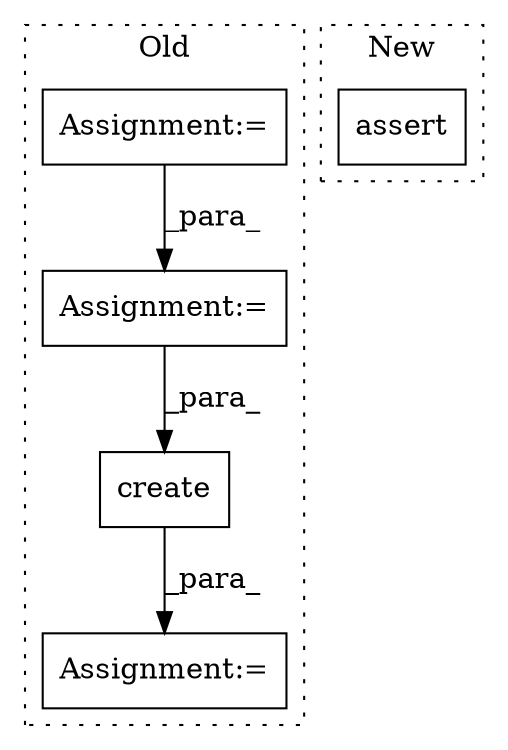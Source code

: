 digraph G {
subgraph cluster0 {
1 [label="create" a="32" s="3764,3779" l="7,1" shape="box"];
3 [label="Assignment:=" a="7" s="3758" l="1" shape="box"];
4 [label="Assignment:=" a="7" s="3352" l="3" shape="box"];
5 [label="Assignment:=" a="7" s="3551" l="1" shape="box"];
label = "Old";
style="dotted";
}
subgraph cluster1 {
2 [label="assert" a="32" s="3524,3574" l="11,1" shape="box"];
label = "New";
style="dotted";
}
1 -> 3 [label="_para_"];
4 -> 5 [label="_para_"];
5 -> 1 [label="_para_"];
}